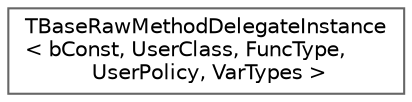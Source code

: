digraph "Graphical Class Hierarchy"
{
 // INTERACTIVE_SVG=YES
 // LATEX_PDF_SIZE
  bgcolor="transparent";
  edge [fontname=Helvetica,fontsize=10,labelfontname=Helvetica,labelfontsize=10];
  node [fontname=Helvetica,fontsize=10,shape=box,height=0.2,width=0.4];
  rankdir="LR";
  Node0 [id="Node000000",label="TBaseRawMethodDelegateInstance\l\< bConst, UserClass, FuncType,\l UserPolicy, VarTypes \>",height=0.2,width=0.4,color="grey40", fillcolor="white", style="filled",URL="$db/dbc/classTBaseRawMethodDelegateInstance.html",tooltip="Implements a delegate binding for C++ member functions."];
}
